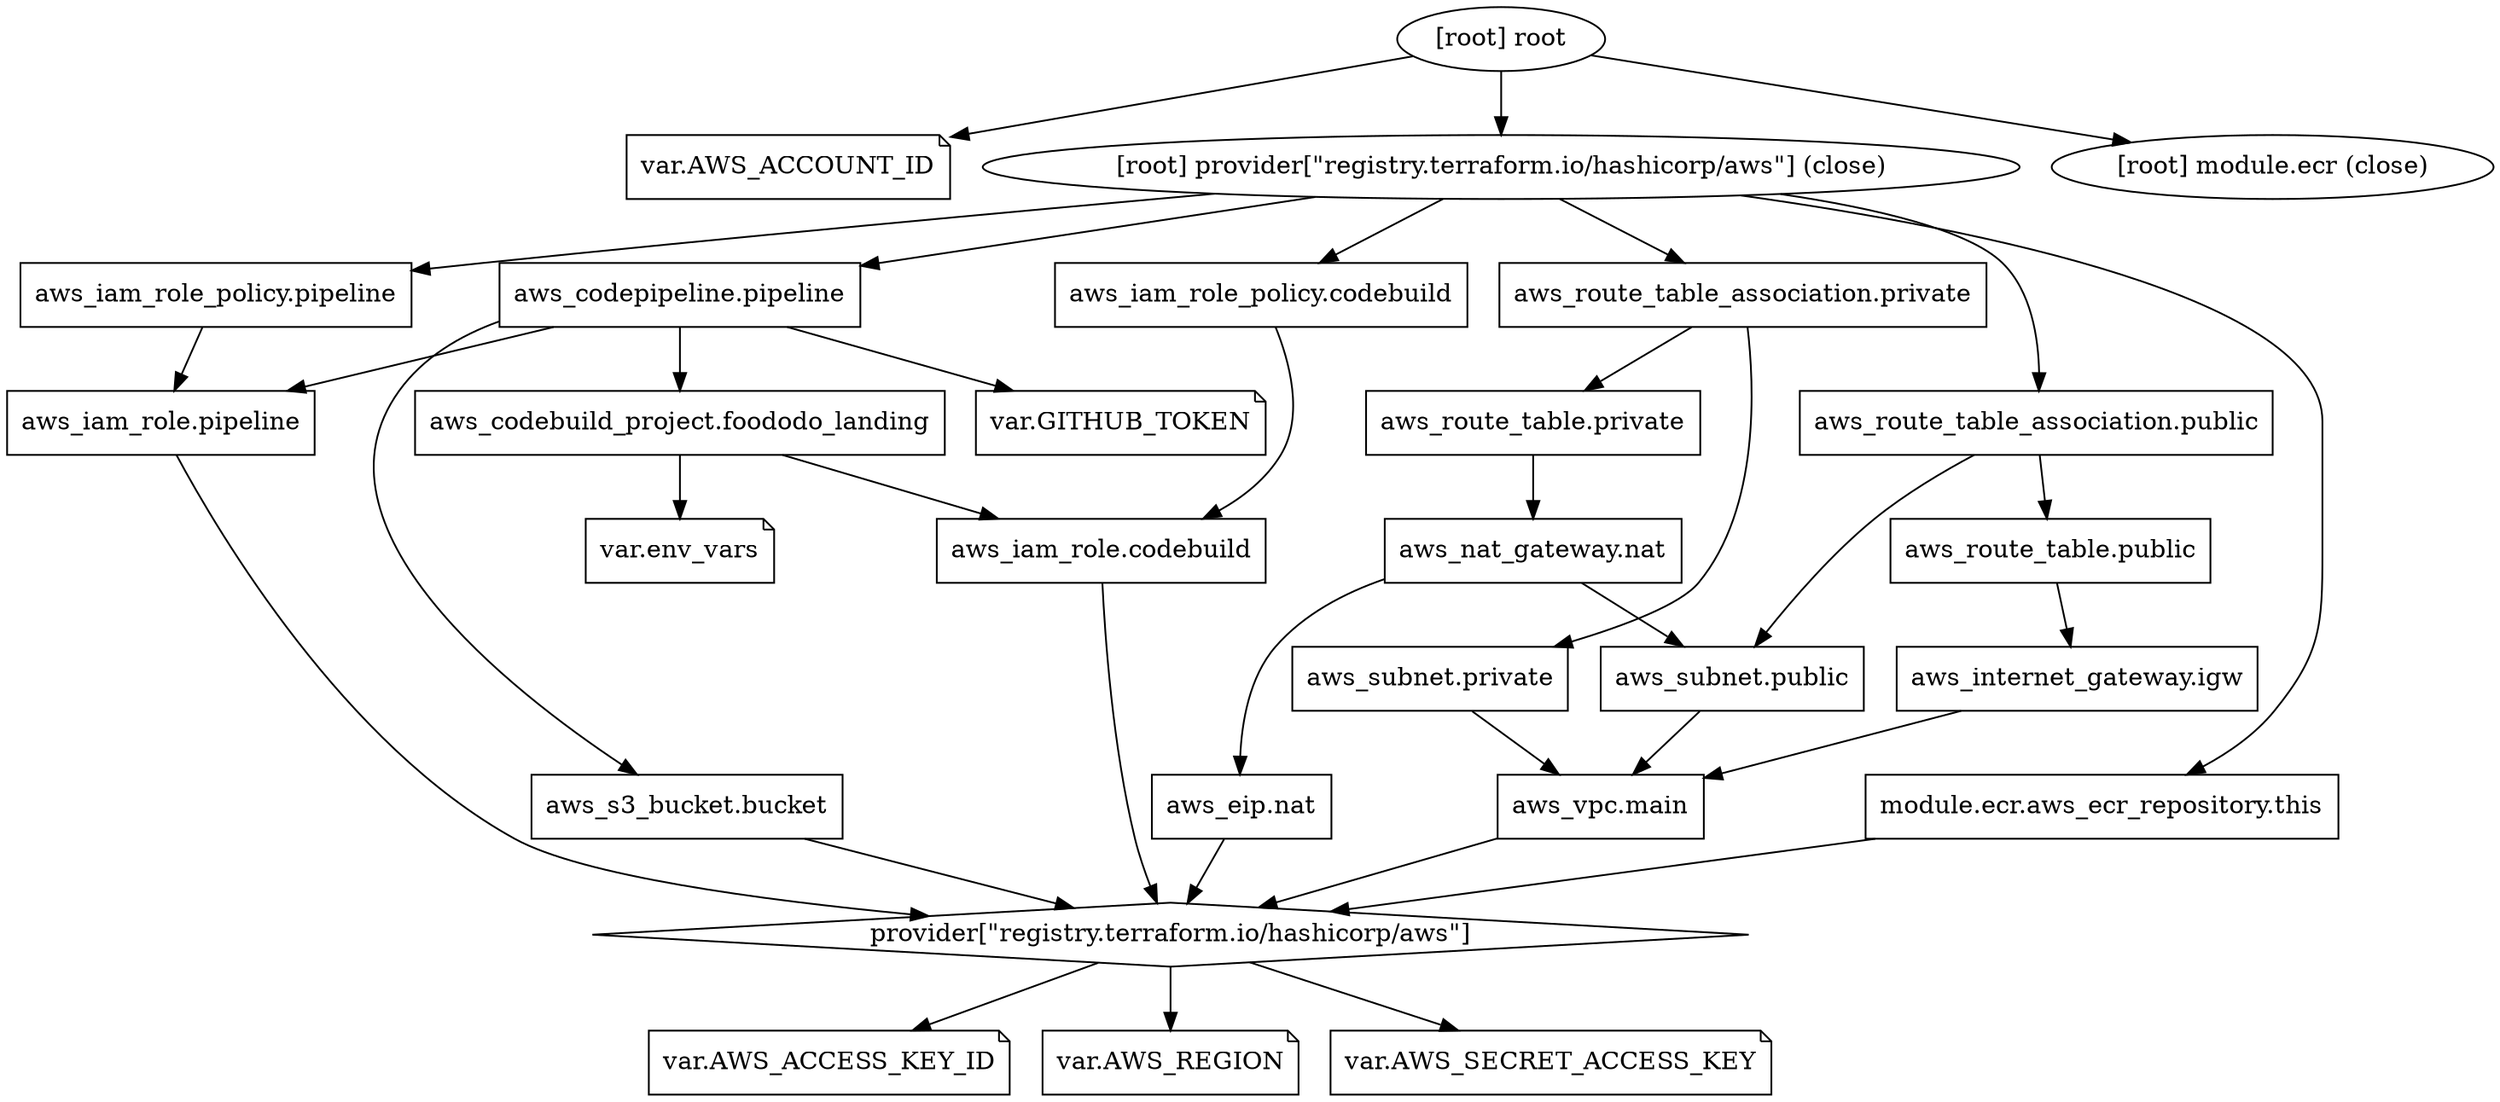 digraph {
	compound = "true"
	newrank = "true"
	subgraph "root" {
		"[root] aws_codebuild_project.foododo_landing (expand)" [label = "aws_codebuild_project.foododo_landing", shape = "box"]
		"[root] aws_codepipeline.pipeline (expand)" [label = "aws_codepipeline.pipeline", shape = "box"]
		"[root] aws_eip.nat (expand)" [label = "aws_eip.nat", shape = "box"]
		"[root] aws_iam_role.codebuild (expand)" [label = "aws_iam_role.codebuild", shape = "box"]
		"[root] aws_iam_role.pipeline (expand)" [label = "aws_iam_role.pipeline", shape = "box"]
		"[root] aws_iam_role_policy.codebuild (expand)" [label = "aws_iam_role_policy.codebuild", shape = "box"]
		"[root] aws_iam_role_policy.pipeline (expand)" [label = "aws_iam_role_policy.pipeline", shape = "box"]
		"[root] aws_internet_gateway.igw (expand)" [label = "aws_internet_gateway.igw", shape = "box"]
		"[root] aws_nat_gateway.nat (expand)" [label = "aws_nat_gateway.nat", shape = "box"]
		"[root] aws_route_table.private (expand)" [label = "aws_route_table.private", shape = "box"]
		"[root] aws_route_table.public (expand)" [label = "aws_route_table.public", shape = "box"]
		"[root] aws_route_table_association.private (expand)" [label = "aws_route_table_association.private", shape = "box"]
		"[root] aws_route_table_association.public (expand)" [label = "aws_route_table_association.public", shape = "box"]
		"[root] aws_s3_bucket.bucket (expand)" [label = "aws_s3_bucket.bucket", shape = "box"]
		"[root] aws_subnet.private (expand)" [label = "aws_subnet.private", shape = "box"]
		"[root] aws_subnet.public (expand)" [label = "aws_subnet.public", shape = "box"]
		"[root] aws_vpc.main (expand)" [label = "aws_vpc.main", shape = "box"]
		"[root] module.ecr.aws_ecr_repository.this[0] (orphan)" [label = "module.ecr.aws_ecr_repository.this", shape = "box"]
		"[root] provider[\"registry.terraform.io/hashicorp/aws\"]" [label = "provider[\"registry.terraform.io/hashicorp/aws\"]", shape = "diamond"]
		"[root] var.AWS_ACCESS_KEY_ID" [label = "var.AWS_ACCESS_KEY_ID", shape = "note"]
		"[root] var.AWS_ACCOUNT_ID" [label = "var.AWS_ACCOUNT_ID", shape = "note"]
		"[root] var.AWS_REGION" [label = "var.AWS_REGION", shape = "note"]
		"[root] var.AWS_SECRET_ACCESS_KEY" [label = "var.AWS_SECRET_ACCESS_KEY", shape = "note"]
		"[root] var.GITHUB_TOKEN" [label = "var.GITHUB_TOKEN", shape = "note"]
		"[root] var.env_vars" [label = "var.env_vars", shape = "note"]
		"[root] aws_codebuild_project.foododo_landing (expand)" -> "[root] aws_iam_role.codebuild (expand)"
		"[root] aws_codebuild_project.foododo_landing (expand)" -> "[root] var.env_vars"
		"[root] aws_codepipeline.pipeline (expand)" -> "[root] aws_codebuild_project.foododo_landing (expand)"
		"[root] aws_codepipeline.pipeline (expand)" -> "[root] aws_iam_role.pipeline (expand)"
		"[root] aws_codepipeline.pipeline (expand)" -> "[root] aws_s3_bucket.bucket (expand)"
		"[root] aws_codepipeline.pipeline (expand)" -> "[root] var.GITHUB_TOKEN"
		"[root] aws_eip.nat (expand)" -> "[root] provider[\"registry.terraform.io/hashicorp/aws\"]"
		"[root] aws_iam_role.codebuild (expand)" -> "[root] provider[\"registry.terraform.io/hashicorp/aws\"]"
		"[root] aws_iam_role.pipeline (expand)" -> "[root] provider[\"registry.terraform.io/hashicorp/aws\"]"
		"[root] aws_iam_role_policy.codebuild (expand)" -> "[root] aws_iam_role.codebuild (expand)"
		"[root] aws_iam_role_policy.pipeline (expand)" -> "[root] aws_iam_role.pipeline (expand)"
		"[root] aws_internet_gateway.igw (expand)" -> "[root] aws_vpc.main (expand)"
		"[root] aws_nat_gateway.nat (expand)" -> "[root] aws_eip.nat (expand)"
		"[root] aws_nat_gateway.nat (expand)" -> "[root] aws_subnet.public (expand)"
		"[root] aws_route_table.private (expand)" -> "[root] aws_nat_gateway.nat (expand)"
		"[root] aws_route_table.public (expand)" -> "[root] aws_internet_gateway.igw (expand)"
		"[root] aws_route_table_association.private (expand)" -> "[root] aws_route_table.private (expand)"
		"[root] aws_route_table_association.private (expand)" -> "[root] aws_subnet.private (expand)"
		"[root] aws_route_table_association.public (expand)" -> "[root] aws_route_table.public (expand)"
		"[root] aws_route_table_association.public (expand)" -> "[root] aws_subnet.public (expand)"
		"[root] aws_s3_bucket.bucket (expand)" -> "[root] provider[\"registry.terraform.io/hashicorp/aws\"]"
		"[root] aws_subnet.private (expand)" -> "[root] aws_vpc.main (expand)"
		"[root] aws_subnet.public (expand)" -> "[root] aws_vpc.main (expand)"
		"[root] aws_vpc.main (expand)" -> "[root] provider[\"registry.terraform.io/hashicorp/aws\"]"
		"[root] module.ecr.aws_ecr_repository.this[0] (orphan)" -> "[root] provider[\"registry.terraform.io/hashicorp/aws\"]"
		"[root] provider[\"registry.terraform.io/hashicorp/aws\"] (close)" -> "[root] aws_codepipeline.pipeline (expand)"
		"[root] provider[\"registry.terraform.io/hashicorp/aws\"] (close)" -> "[root] aws_iam_role_policy.codebuild (expand)"
		"[root] provider[\"registry.terraform.io/hashicorp/aws\"] (close)" -> "[root] aws_iam_role_policy.pipeline (expand)"
		"[root] provider[\"registry.terraform.io/hashicorp/aws\"] (close)" -> "[root] aws_route_table_association.private (expand)"
		"[root] provider[\"registry.terraform.io/hashicorp/aws\"] (close)" -> "[root] aws_route_table_association.public (expand)"
		"[root] provider[\"registry.terraform.io/hashicorp/aws\"] (close)" -> "[root] module.ecr.aws_ecr_repository.this[0] (orphan)"
		"[root] provider[\"registry.terraform.io/hashicorp/aws\"]" -> "[root] var.AWS_ACCESS_KEY_ID"
		"[root] provider[\"registry.terraform.io/hashicorp/aws\"]" -> "[root] var.AWS_REGION"
		"[root] provider[\"registry.terraform.io/hashicorp/aws\"]" -> "[root] var.AWS_SECRET_ACCESS_KEY"
		"[root] root" -> "[root] module.ecr (close)"
		"[root] root" -> "[root] provider[\"registry.terraform.io/hashicorp/aws\"] (close)"
		"[root] root" -> "[root] var.AWS_ACCOUNT_ID"
	}
}

